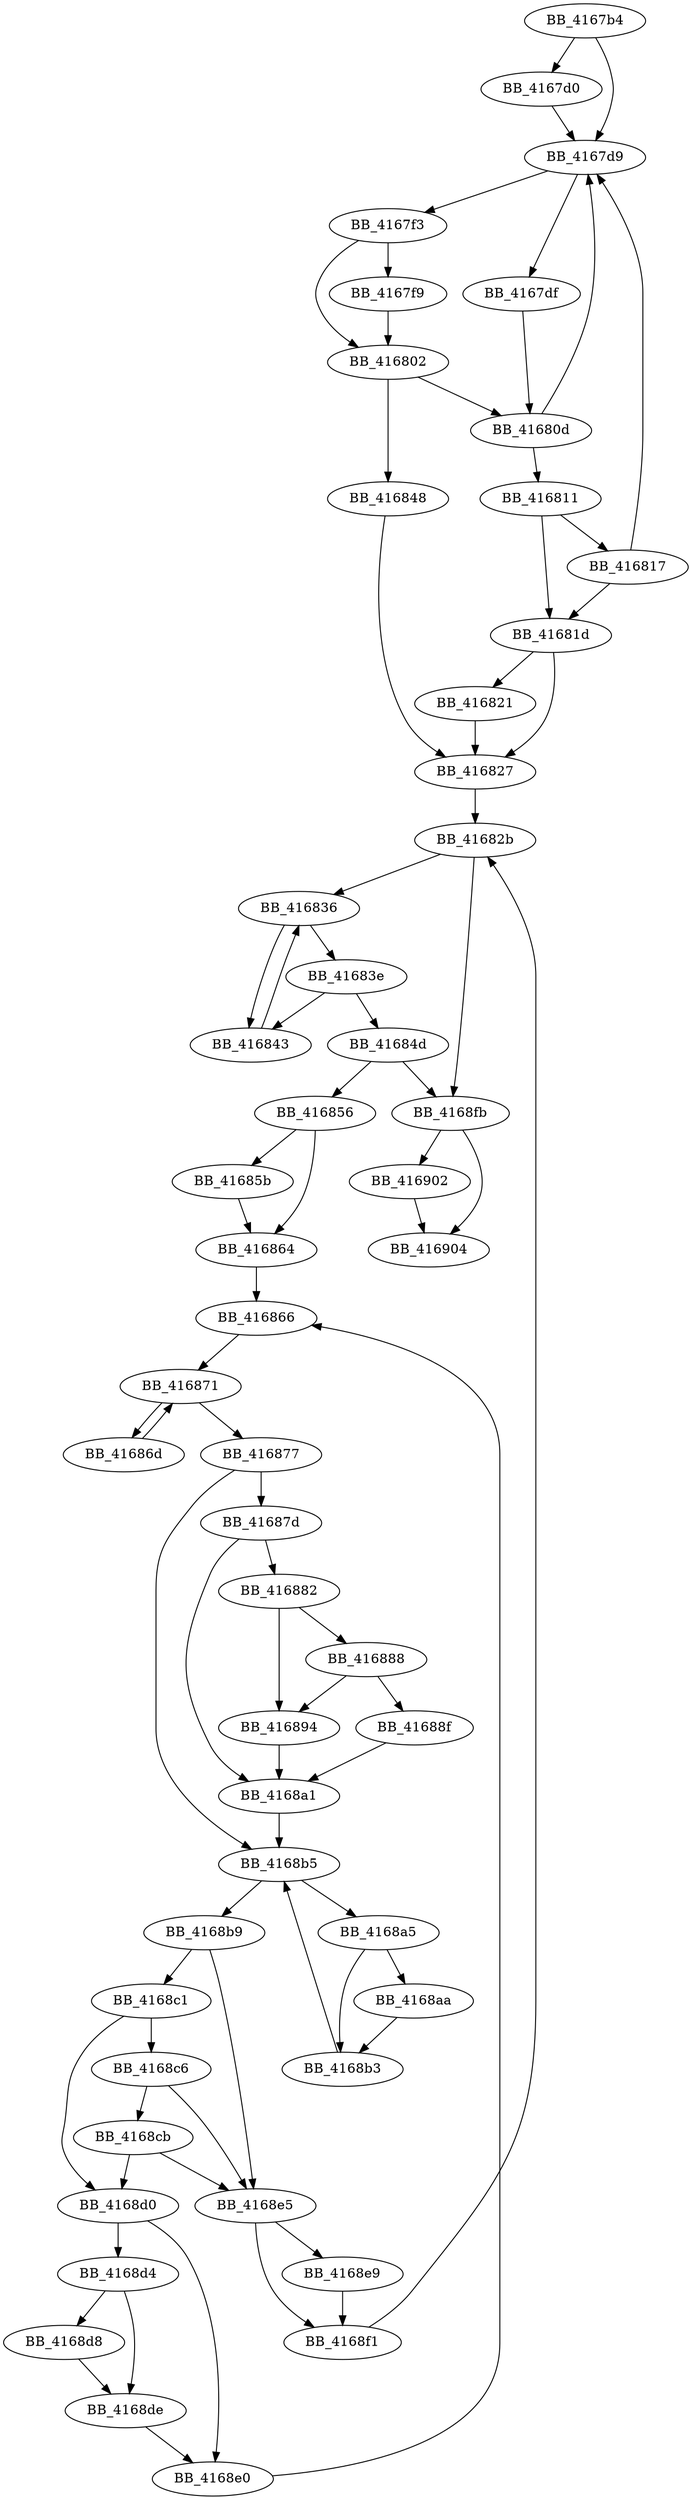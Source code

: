 DiGraph _wparse_cmdline{
BB_4167b4->BB_4167d0
BB_4167b4->BB_4167d9
BB_4167d0->BB_4167d9
BB_4167d9->BB_4167df
BB_4167d9->BB_4167f3
BB_4167df->BB_41680d
BB_4167f3->BB_4167f9
BB_4167f3->BB_416802
BB_4167f9->BB_416802
BB_416802->BB_41680d
BB_416802->BB_416848
BB_41680d->BB_4167d9
BB_41680d->BB_416811
BB_416811->BB_416817
BB_416811->BB_41681d
BB_416817->BB_4167d9
BB_416817->BB_41681d
BB_41681d->BB_416821
BB_41681d->BB_416827
BB_416821->BB_416827
BB_416827->BB_41682b
BB_41682b->BB_416836
BB_41682b->BB_4168fb
BB_416836->BB_41683e
BB_416836->BB_416843
BB_41683e->BB_416843
BB_41683e->BB_41684d
BB_416843->BB_416836
BB_416848->BB_416827
BB_41684d->BB_416856
BB_41684d->BB_4168fb
BB_416856->BB_41685b
BB_416856->BB_416864
BB_41685b->BB_416864
BB_416864->BB_416866
BB_416866->BB_416871
BB_41686d->BB_416871
BB_416871->BB_41686d
BB_416871->BB_416877
BB_416877->BB_41687d
BB_416877->BB_4168b5
BB_41687d->BB_416882
BB_41687d->BB_4168a1
BB_416882->BB_416888
BB_416882->BB_416894
BB_416888->BB_41688f
BB_416888->BB_416894
BB_41688f->BB_4168a1
BB_416894->BB_4168a1
BB_4168a1->BB_4168b5
BB_4168a5->BB_4168aa
BB_4168a5->BB_4168b3
BB_4168aa->BB_4168b3
BB_4168b3->BB_4168b5
BB_4168b5->BB_4168a5
BB_4168b5->BB_4168b9
BB_4168b9->BB_4168c1
BB_4168b9->BB_4168e5
BB_4168c1->BB_4168c6
BB_4168c1->BB_4168d0
BB_4168c6->BB_4168cb
BB_4168c6->BB_4168e5
BB_4168cb->BB_4168d0
BB_4168cb->BB_4168e5
BB_4168d0->BB_4168d4
BB_4168d0->BB_4168e0
BB_4168d4->BB_4168d8
BB_4168d4->BB_4168de
BB_4168d8->BB_4168de
BB_4168de->BB_4168e0
BB_4168e0->BB_416866
BB_4168e5->BB_4168e9
BB_4168e5->BB_4168f1
BB_4168e9->BB_4168f1
BB_4168f1->BB_41682b
BB_4168fb->BB_416902
BB_4168fb->BB_416904
BB_416902->BB_416904
}
